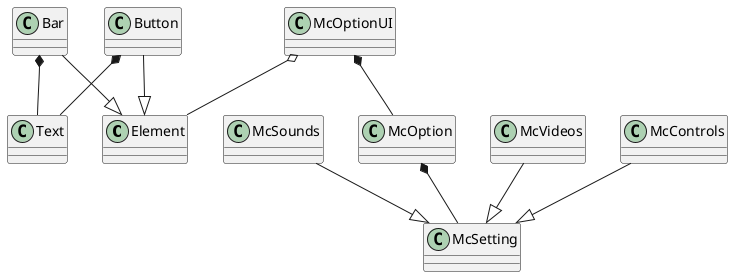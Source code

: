 ﻿@startuml Unity Minecraft UI

class Element
{

}

class Text
{

}

Button *-- Text
Button --|> Element
class Button
{

}

Bar *-- Text
Bar --|> Element
class Bar
{

}

class McSetting
{

}

McVideos --|> McSetting
class McVideos
{

}

McControls --|> McSetting
class McControls
{

}

McSounds --|> McSetting
class McSounds
{

}

McOption *-- McSetting
class McOption
{

}

McOptionUI o-- Element
McOptionUI *-- McOption
class McOptionUI
{

}

@enduml
